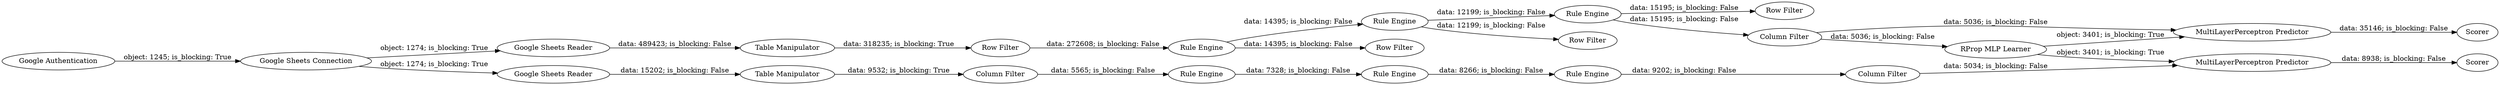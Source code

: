 digraph {
	"1231952199140345320_39" [label="Rule Engine"]
	"1231952199140345320_38" [label="Rule Engine"]
	"1231952199140345320_35" [label="Rule Engine"]
	"1231952199140345320_18" [label="Table Manipulator"]
	"1231952199140345320_34" [label="Row Filter"]
	"1231952199140345320_29" [label="MultiLayerPerceptron Predictor"]
	"1231952199140345320_10" [label="Table Manipulator"]
	"1231952199140345320_4" [label="Google Sheets Connection"]
	"1231952199140345320_33" [label="Rule Engine"]
	"1231952199140345320_44" [label=Scorer]
	"1231952199140345320_40" [label="Rule Engine"]
	"1231952199140345320_37" [label="Column Filter"]
	"1231952199140345320_42" [label=Scorer]
	"1231952199140345320_45" [label="Row Filter"]
	"1231952199140345320_2" [label="Google Sheets Reader"]
	"1231952199140345320_16" [label="Row Filter"]
	"1231952199140345320_41" [label="Column Filter"]
	"1231952199140345320_30" [label="Column Filter"]
	"1231952199140345320_46" [label="Row Filter"]
	"1231952199140345320_43" [label="MultiLayerPerceptron Predictor"]
	"1231952199140345320_5" [label="Google Authentication"]
	"1231952199140345320_36" [label="RProp MLP Learner"]
	"1231952199140345320_32" [label="Rule Engine"]
	"1231952199140345320_17" [label="Google Sheets Reader"]
	"1231952199140345320_18" -> "1231952199140345320_30" [label="data: 9532; is_blocking: True"]
	"1231952199140345320_32" -> "1231952199140345320_33" [label="data: 14395; is_blocking: False"]
	"1231952199140345320_4" -> "1231952199140345320_17" [label="object: 1274; is_blocking: True"]
	"1231952199140345320_4" -> "1231952199140345320_2" [label="object: 1274; is_blocking: True"]
	"1231952199140345320_35" -> "1231952199140345320_34" [label="data: 15195; is_blocking: False"]
	"1231952199140345320_33" -> "1231952199140345320_35" [label="data: 12199; is_blocking: False"]
	"1231952199140345320_41" -> "1231952199140345320_29" [label="data: 5034; is_blocking: False"]
	"1231952199140345320_43" -> "1231952199140345320_44" [label="data: 35146; is_blocking: False"]
	"1231952199140345320_10" -> "1231952199140345320_16" [label="data: 318235; is_blocking: True"]
	"1231952199140345320_40" -> "1231952199140345320_41" [label="data: 9202; is_blocking: False"]
	"1231952199140345320_37" -> "1231952199140345320_43" [label="data: 5036; is_blocking: False"]
	"1231952199140345320_39" -> "1231952199140345320_40" [label="data: 8266; is_blocking: False"]
	"1231952199140345320_2" -> "1231952199140345320_10" [label="data: 489423; is_blocking: False"]
	"1231952199140345320_33" -> "1231952199140345320_45" [label="data: 12199; is_blocking: False"]
	"1231952199140345320_36" -> "1231952199140345320_43" [label="object: 3401; is_blocking: True"]
	"1231952199140345320_5" -> "1231952199140345320_4" [label="object: 1245; is_blocking: True"]
	"1231952199140345320_38" -> "1231952199140345320_39" [label="data: 7328; is_blocking: False"]
	"1231952199140345320_29" -> "1231952199140345320_42" [label="data: 8938; is_blocking: False"]
	"1231952199140345320_37" -> "1231952199140345320_36" [label="data: 5036; is_blocking: False"]
	"1231952199140345320_16" -> "1231952199140345320_32" [label="data: 272608; is_blocking: False"]
	"1231952199140345320_30" -> "1231952199140345320_38" [label="data: 5565; is_blocking: False"]
	"1231952199140345320_32" -> "1231952199140345320_46" [label="data: 14395; is_blocking: False"]
	"1231952199140345320_35" -> "1231952199140345320_37" [label="data: 15195; is_blocking: False"]
	"1231952199140345320_17" -> "1231952199140345320_18" [label="data: 15202; is_blocking: False"]
	"1231952199140345320_36" -> "1231952199140345320_29" [label="object: 3401; is_blocking: True"]
	rankdir=LR
}
